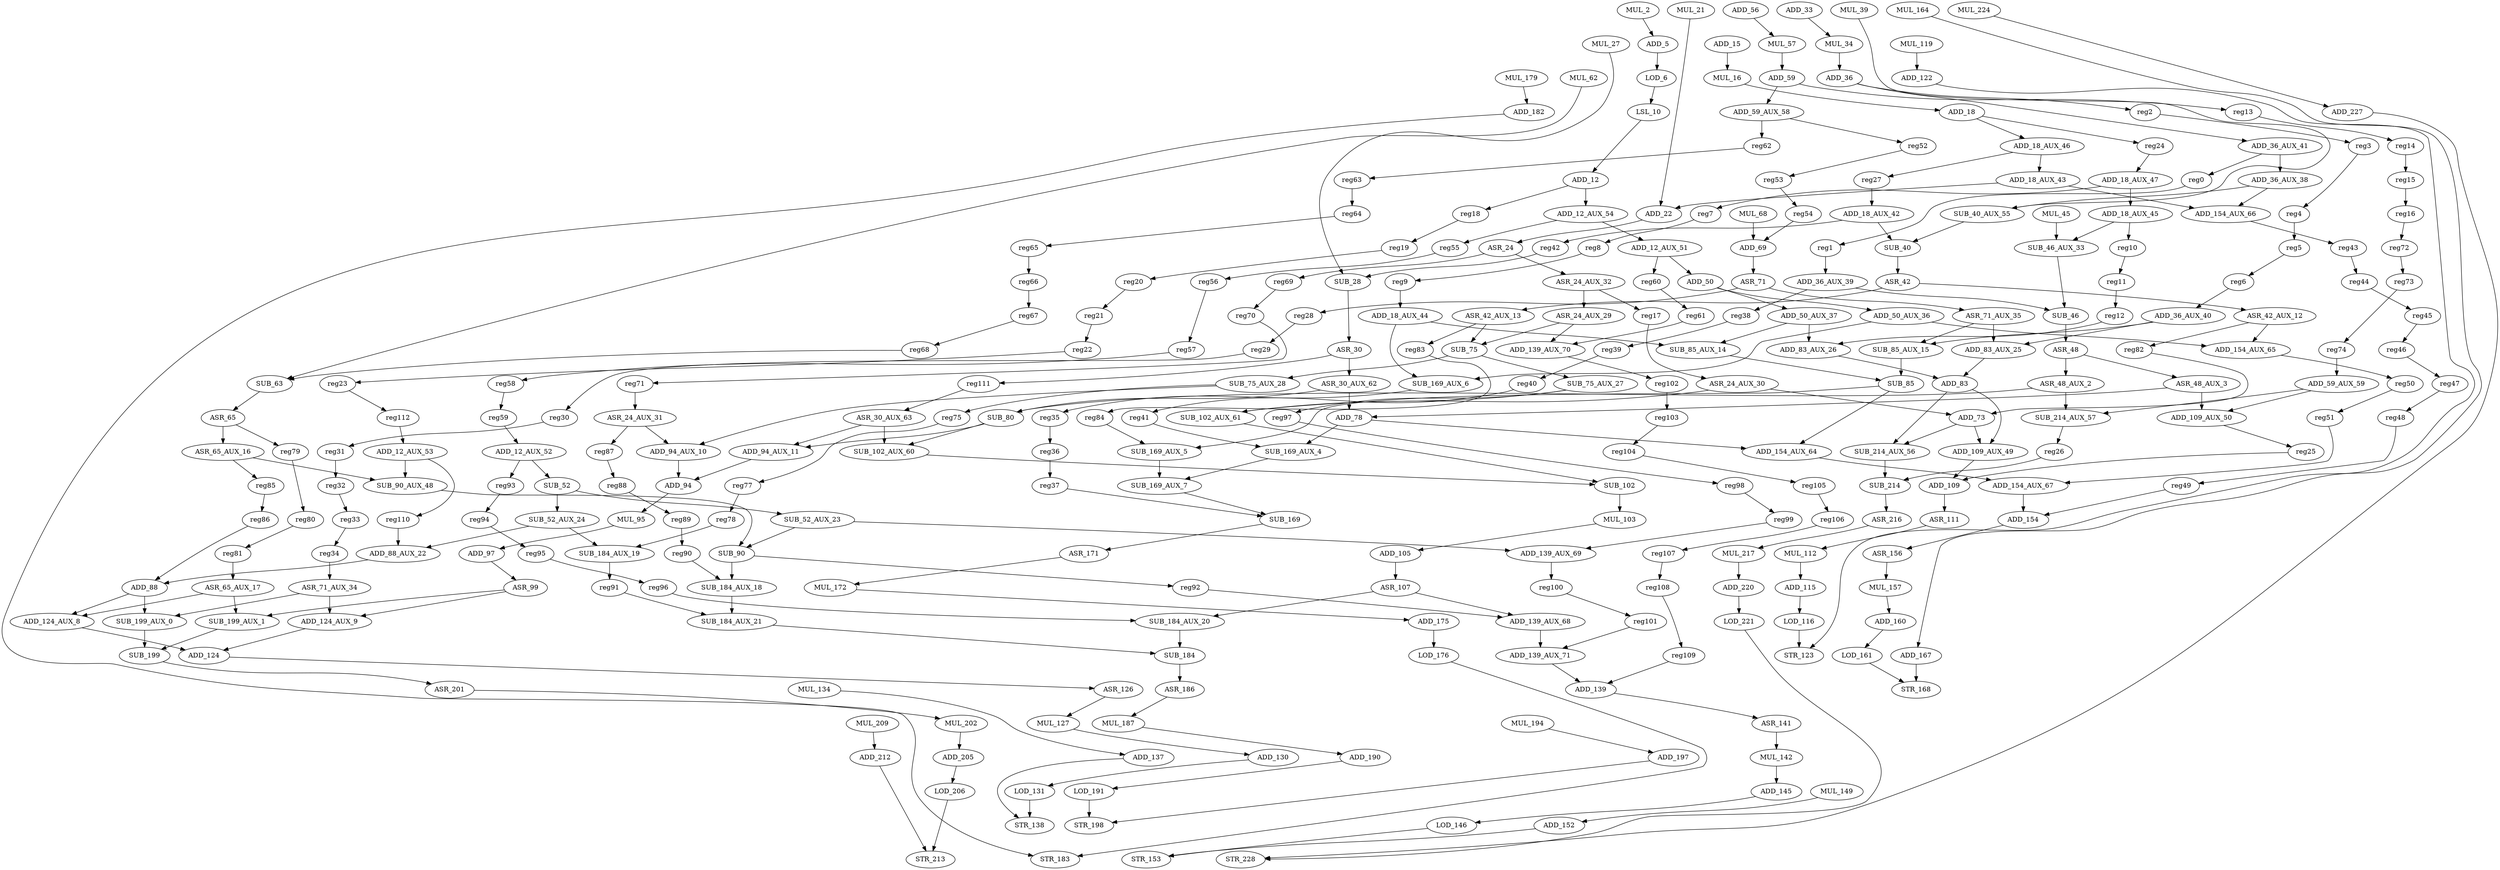 digraph G {
    ADD_167;
    STR_168;
    SUB_169_AUX_7;
    SUB_169;
    ADD_36_AUX_40;
    SUB_85_AUX_15;
    ADD_83_AUX_25;
    SUB_40;
    ASR_42;
    LOD_116;
    STR_123;
    SUB_85;
    ADD_154_AUX_64;
    SUB_169_AUX_5;
    MUL_157;
    ADD_160;
    ASR_216;
    MUL_217;
    SUB_52;
    SUB_52_AUX_24;
    SUB_52_AUX_23;
    ADD_97;
    ASR_99;
    ASR_42_AUX_13;
    ASR_42_AUX_12;
    SUB_75_AUX_28;
    ADD_94_AUX_10;
    reg75;
    ADD_154_AUX_65;
    reg50;
    ADD_139_AUX_71;
    ADD_139;
    SUB_85_AUX_14;
    ASR_65_AUX_17;
    ADD_124_AUX_8;
    SUB_199_AUX_1;
    ADD_137;
    STR_138;
    SUB_184_AUX_20;
    SUB_184;
    ADD_105;
    ASR_107;
    LOD_221;
    STR_228;
    LOD_191;
    STR_198;
    ADD_220;
    ADD_190;
    ADD_78;
    SUB_169_AUX_4;
    ADD_22;
    ASR_24;
    MUL_2;
    ADD_5;
    LOD_206;
    STR_213;
    ADD_15;
    MUL_16;
    ADD_197;
    ASR_48;
    ASR_48_AUX_3;
    ASR_48_AUX_2;
    ADD_88;
    SUB_199_AUX_0;
    ADD_18_AUX_43;
    ADD_154_AUX_66;
    MUL_187;
    SUB_46_AUX_33;
    SUB_46;
    ADD_154_AUX_67;
    SUB_214_AUX_57;
    SUB_80;
    SUB_214_AUX_56;
    SUB_214;
    MUL_179;
    ADD_182;
    MUL_119;
    ADD_122;
    ADD_83;
    ADD_109_AUX_49;
    ADD_18_AUX_45;
    reg10;
    MUL_21;
    ADD_50_AUX_37;
    ADD_83_AUX_26;
    ASR_171;
    ADD_12_AUX_52;
    reg93;
    SUB_102;
    MUL_103;
    ASR_65_AUX_16;
    SUB_90_AUX_48;
    reg85;
    SUB_90;
    SUB_184_AUX_18;
    reg92;
    ADD_50_AUX_36;
    SUB_169_AUX_6;
    MUL_95;
    ADD_73;
    ADD_130;
    LOD_131;
    ASR_156;
    ADD_94_AUX_11;
    ADD_94;
    MUL_62;
    SUB_63;
    ASR_30_AUX_63;
    SUB_102_AUX_60;
    ADD_124_AUX_9;
    ADD_227;
    ADD_36_AUX_39;
    reg38;
    ADD_36_AUX_38;
    SUB_40_AUX_55;
    SUB_199;
    MUL_194;
    MUL_172;
    ADD_175;
    ADD_18;
    ASR_71;
    ASR_71_AUX_35;
    reg28;
    LOD_176;
    ADD_109_AUX_50;
    ADD_59_AUX_59;
    LOD_146;
    STR_153;
    ADD_109;
    SUB_75;
    SUB_75_AUX_27;
    ADD_59;
    reg13;
    ADD_59_AUX_58;
    MUL_164;
    ADD_36;
    reg2;
    ADD_36_AUX_41;
    ADD_18_AUX_42;
    reg42;
    MUL_149;
    ADD_152;
    ADD_145;
    SUB_28;
    ASR_30;
    ADD_56;
    MUL_57;
    ASR_24_AUX_32;
    reg69;
    LOD_161;
    ASR_186;
    ASR_111;
    MUL_112;
    SUB_184_AUX_21;
    ADD_12_AUX_53;
    reg110;
    ADD_154;
    ADD_124;
    ASR_126;
    STR_183;
    ASR_24_AUX_30;
    SUB_102_AUX_61;
    ADD_18_AUX_47;
    reg7;
    ADD_12_AUX_51;
    ADD_50;
    reg60;
    MUL_127;
    ADD_139_AUX_68;
    reg35;
    ASR_30_AUX_62;
    reg111;
    ASR_65;
    ADD_139_AUX_69;
    LOD_6;
    LSL_10;
    ADD_12;
    ADD_12_AUX_54;
    reg18;
    ASR_71_AUX_34;
    reg25;
    reg83;
    reg24;
    ADD_18_AUX_46;
    ADD_88_AUX_22;
    SUB_184_AUX_19;
    MUL_68;
    ADD_69;
    reg17;
    ASR_24_AUX_29;
    reg79;
    MUL_134;
    ADD_115;
    ASR_24_AUX_31;
    reg87;
    ADD_205;
    MUL_39;
    reg100;
    ASR_141;
    MUL_27;
    MUL_34;
    ADD_139_AUX_70;
    reg102;
    ASR_201;
    reg97;
    MUL_202;
    reg27;
    MUL_209;
    ADD_212;
    ADD_33;
    reg52;
    reg62;
    reg43;
    MUL_142;
    ADD_18_AUX_44;
    reg0;
    MUL_224;
    reg55;
    MUL_45;
    reg26;
    reg91;
    reg82;
    reg14;
    reg15;
    reg16;
    reg72;
    reg73;
    reg74;
    reg51;
    reg3;
    reg4;
    reg5;
    reg6;
    reg36;
    reg37;
    reg98;
    reg99;
    reg39;
    reg40;
    reg41;
    reg53;
    reg54;
    reg70;
    reg71;
    reg29;
    reg30;
    reg31;
    reg32;
    reg33;
    reg34;
    reg56;
    reg57;
    reg58;
    reg59;
    reg88;
    reg89;
    reg90;
    reg8;
    reg9;
    reg77;
    reg78;
    reg19;
    reg20;
    reg21;
    reg22;
    reg23;
    reg112;
    reg101;
    reg61;
    reg94;
    reg95;
    reg96;
    reg11;
    reg12;
    reg86;
    reg84;
    reg44;
    reg45;
    reg46;
    reg47;
    reg48;
    reg49;
    reg103;
    reg104;
    reg105;
    reg106;
    reg107;
    reg108;
    reg109;
    reg1;
    reg63;
    reg64;
    reg65;
    reg66;
    reg67;
    reg68;
    reg80;
    reg81;
    ADD_167 -> STR_168 [weight=5];
    SUB_169_AUX_7 -> SUB_169 [weight=0];
    SUB_169 -> ASR_171 [weight=0];
    ADD_36_AUX_40 -> SUB_85_AUX_15 [weight=2];
    ADD_36_AUX_40 -> ADD_83_AUX_25 [weight=0];
    SUB_85_AUX_15 -> SUB_85 [weight=12];
    ADD_83_AUX_25 -> ADD_83 [weight=2];
    SUB_40 -> ASR_42 [weight=8];
    ASR_42 -> ASR_42_AUX_13 [weight=7];
    ASR_42 -> ASR_42_AUX_12 [weight=1];
    LOD_116 -> STR_123 [weight=3];
    SUB_85 -> ADD_154_AUX_64 [weight=0];
    SUB_85 -> SUB_169_AUX_5 [weight=0];
    ADD_154_AUX_64 -> ADD_154_AUX_67 [weight=4];
    SUB_169_AUX_5 -> SUB_169_AUX_7 [weight=4];
    MUL_157 -> ADD_160 [weight=0];
    ADD_160 -> LOD_161 [weight=0];
    ASR_216 -> MUL_217 [weight=0];
    MUL_217 -> ADD_220 [weight=1];
    SUB_52 -> SUB_52_AUX_24 [weight=10];
    SUB_52 -> SUB_52_AUX_23 [weight=6];
    SUB_52_AUX_24 -> ADD_88_AUX_22 [weight=0];
    SUB_52_AUX_24 -> SUB_184_AUX_19 [weight=0];
    SUB_52_AUX_23 -> SUB_90 [weight=0];
    SUB_52_AUX_23 -> ADD_139_AUX_69 [weight=0];
    ADD_97 -> ASR_99 [weight=0];
    ASR_99 -> ADD_124_AUX_9 [weight=0];
    ASR_99 -> SUB_199_AUX_1 [weight=0];
    ASR_42_AUX_13 -> SUB_75 [weight=0];
    ASR_42_AUX_13 -> reg83 [weight=0];
    ASR_42_AUX_12 -> ADD_154_AUX_65 [weight=0];
    ASR_42_AUX_12 -> reg82 [weight=0];
    SUB_75_AUX_28 -> ADD_94_AUX_10 [weight=0];
    SUB_75_AUX_28 -> reg75 [weight=0];
    ADD_94_AUX_10 -> ADD_94 [weight=10];
    reg75 -> reg77 [weight=0];
    ADD_154_AUX_65 -> reg50 [weight=0];
    reg50 -> reg51 [weight=0];
    ADD_139_AUX_71 -> ADD_139 [weight=0];
    ADD_139 -> ASR_141 [weight=0];
    SUB_85_AUX_14 -> SUB_85 [weight=4];
    ASR_65_AUX_17 -> ADD_124_AUX_8 [weight=0];
    ASR_65_AUX_17 -> SUB_199_AUX_1 [weight=0];
    ADD_124_AUX_8 -> ADD_124 [weight=2];
    SUB_199_AUX_1 -> SUB_199 [weight=1];
    ADD_137 -> STR_138 [weight=0];
    SUB_184_AUX_20 -> SUB_184 [weight=1];
    SUB_184 -> ASR_186 [weight=2];
    ADD_105 -> ASR_107 [weight=5];
    ASR_107 -> ADD_139_AUX_68 [weight=0];
    ASR_107 -> SUB_184_AUX_20 [weight=0];
    LOD_221 -> STR_228 [weight=0];
    LOD_191 -> STR_198 [weight=2];
    ADD_220 -> LOD_221 [weight=0];
    ADD_190 -> LOD_191 [weight=0];
    ADD_78 -> SUB_169_AUX_4 [weight=0];
    ADD_78 -> ADD_154_AUX_64 [weight=0];
    SUB_169_AUX_4 -> SUB_169_AUX_7 [weight=0];
    ADD_22 -> ASR_24 [weight=0];
    ASR_24 -> ASR_24_AUX_32 [weight=0];
    ASR_24 -> reg69 [weight=0];
    MUL_2 -> ADD_5 [weight=0];
    ADD_5 -> LOD_6 [weight=0];
    LOD_206 -> STR_213 [weight=0];
    ADD_15 -> MUL_16 [weight=0];
    MUL_16 -> ADD_18 [weight=0];
    ADD_197 -> STR_198 [weight=0];
    ASR_48 -> ASR_48_AUX_3 [weight=0];
    ASR_48 -> ASR_48_AUX_2 [weight=8];
    ASR_48_AUX_3 -> ADD_109_AUX_50 [weight=10];
    ASR_48_AUX_3 -> ADD_78 [weight=0];
    ASR_48_AUX_2 -> SUB_214_AUX_57 [weight=2];
    ASR_48_AUX_2 -> SUB_80 [weight=7];
    ADD_88 -> ADD_124_AUX_8 [weight=2];
    ADD_88 -> SUB_199_AUX_0 [weight=11];
    SUB_199_AUX_0 -> SUB_199 [weight=12];
    ADD_18_AUX_43 -> ADD_154_AUX_66 [weight=5];
    ADD_18_AUX_43 -> ADD_22 [weight=0];
    ADD_154_AUX_66 -> reg43 [weight=0];
    MUL_187 -> ADD_190 [weight=0];
    SUB_46_AUX_33 -> SUB_46 [weight=0];
    SUB_46 -> ASR_48 [weight=0];
    ADD_154_AUX_67 -> ADD_154 [weight=15];
    SUB_214_AUX_57 -> reg26 [weight=2];
    SUB_80 -> SUB_102_AUX_60 [weight=0];
    SUB_80 -> ADD_94_AUX_11 [weight=0];
    SUB_214_AUX_56 -> SUB_214 [weight=7];
    SUB_214 -> ASR_216 [weight=0];
    MUL_179 -> ADD_182 [weight=0];
    ADD_182 -> STR_183 [weight=0];
    MUL_119 -> ADD_122 [weight=0];
    ADD_122 -> STR_123 [weight=0];
    ADD_83 -> SUB_214_AUX_56 [weight=0];
    ADD_83 -> ADD_109_AUX_49 [weight=0];
    ADD_109_AUX_49 -> ADD_109 [weight=0];
    ADD_18_AUX_45 -> SUB_46_AUX_33 [weight=0];
    ADD_18_AUX_45 -> reg10 [weight=0];
    reg10 -> reg11 [weight=0];
    MUL_21 -> ADD_22 [weight=0];
    ADD_50_AUX_37 -> ADD_83_AUX_26 [weight=0];
    ADD_50_AUX_37 -> SUB_85_AUX_14 [weight=0];
    ADD_83_AUX_26 -> ADD_83 [weight=8];
    ASR_171 -> MUL_172 [weight=0];
    ADD_12_AUX_52 -> SUB_52 [weight=0];
    ADD_12_AUX_52 -> reg93 [weight=0];
    reg93 -> reg94 [weight=0];
    SUB_102 -> MUL_103 [weight=9];
    MUL_103 -> ADD_105 [weight=0];
    ASR_65_AUX_16 -> SUB_90_AUX_48 [weight=0];
    ASR_65_AUX_16 -> reg85 [weight=0];
    SUB_90_AUX_48 -> SUB_90 [weight=0];
    reg85 -> reg86 [weight=0];
    SUB_90 -> SUB_184_AUX_18 [weight=4];
    SUB_90 -> reg92 [weight=0];
    SUB_184_AUX_18 -> SUB_184_AUX_21 [weight=5];
    reg92 -> ADD_139_AUX_68 [weight=0];
    ADD_50_AUX_36 -> SUB_169_AUX_6 [weight=0];
    ADD_50_AUX_36 -> ADD_154_AUX_65 [weight=0];
    SUB_169_AUX_6 -> reg35 [weight=1];
    MUL_95 -> ADD_97 [weight=0];
    ADD_73 -> ADD_109_AUX_49 [weight=2];
    ADD_73 -> SUB_214_AUX_56 [weight=0];
    ADD_130 -> LOD_131 [weight=0];
    LOD_131 -> STR_138 [weight=1];
    ASR_156 -> MUL_157 [weight=0];
    ADD_94_AUX_11 -> ADD_94 [weight=8];
    ADD_94 -> MUL_95 [weight=0];
    MUL_62 -> SUB_63 [weight=0];
    SUB_63 -> ASR_65 [weight=0];
    ASR_30_AUX_63 -> SUB_102_AUX_60 [weight=2];
    ASR_30_AUX_63 -> ADD_94_AUX_11 [weight=0];
    SUB_102_AUX_60 -> SUB_102 [weight=0];
    ADD_124_AUX_9 -> ADD_124 [weight=0];
    ADD_227 -> STR_228 [weight=0];
    ADD_36_AUX_39 -> reg38 [weight=0];
    ADD_36_AUX_39 -> SUB_46 [weight=0];
    reg38 -> reg39 [weight=0];
    ADD_36_AUX_38 -> SUB_40_AUX_55 [weight=0];
    ADD_36_AUX_38 -> ADD_154_AUX_66 [weight=0];
    SUB_40_AUX_55 -> SUB_40 [weight=0];
    SUB_199 -> ASR_201 [weight=0];
    MUL_194 -> ADD_197 [weight=0];
    MUL_172 -> ADD_175 [weight=0];
    ADD_175 -> LOD_176 [weight=1];
    ADD_18 -> reg24 [weight=0];
    ADD_18 -> ADD_18_AUX_46 [weight=0];
    ASR_71 -> ASR_71_AUX_35 [weight=3];
    ASR_71 -> reg28 [weight=0];
    ASR_71_AUX_35 -> ADD_83_AUX_25 [weight=4];
    ASR_71_AUX_35 -> SUB_85_AUX_15 [weight=0];
    reg28 -> reg29 [weight=0];
    LOD_176 -> STR_183 [weight=0];
    ADD_109_AUX_50 -> reg25 [weight=0];
    ADD_59_AUX_59 -> ADD_109_AUX_50 [weight=0];
    ADD_59_AUX_59 -> SUB_214_AUX_57 [weight=0];
    LOD_146 -> STR_153 [weight=0];
    ADD_109 -> ASR_111 [weight=3];
    SUB_75 -> SUB_75_AUX_28 [weight=5];
    SUB_75 -> SUB_75_AUX_27 [weight=11];
    SUB_75_AUX_27 -> reg97 [weight=0];
    SUB_75_AUX_27 -> SUB_102_AUX_61 [weight=0];
    ADD_59 -> reg13 [weight=0];
    ADD_59 -> ADD_59_AUX_58 [weight=0];
    reg13 -> reg14 [weight=0];
    ADD_59_AUX_58 -> reg52 [weight=0];
    ADD_59_AUX_58 -> reg62 [weight=5];
    MUL_164 -> ADD_167 [weight=0];
    ADD_36 -> reg2 [weight=0];
    ADD_36 -> ADD_36_AUX_41 [weight=0];
    reg2 -> reg3 [weight=0];
    ADD_36_AUX_41 -> ADD_36_AUX_38 [weight=11];
    ADD_36_AUX_41 -> reg0 [weight=0];
    ADD_18_AUX_42 -> reg42 [weight=0];
    ADD_18_AUX_42 -> SUB_40 [weight=0];
    reg42 -> SUB_28 [weight=0];
    MUL_149 -> ADD_152 [weight=0];
    ADD_152 -> STR_153 [weight=0];
    ADD_145 -> LOD_146 [weight=0];
    SUB_28 -> ASR_30 [weight=0];
    ASR_30 -> ASR_30_AUX_62 [weight=2];
    ASR_30 -> reg111 [weight=0];
    ADD_56 -> MUL_57 [weight=0];
    MUL_57 -> ADD_59 [weight=1];
    ASR_24_AUX_32 -> reg17 [weight=0];
    ASR_24_AUX_32 -> ASR_24_AUX_29 [weight=10];
    reg69 -> reg70 [weight=0];
    LOD_161 -> STR_168 [weight=0];
    ASR_186 -> MUL_187 [weight=0];
    ASR_111 -> MUL_112 [weight=0];
    MUL_112 -> ADD_115 [weight=1];
    SUB_184_AUX_21 -> SUB_184 [weight=0];
    ADD_12_AUX_53 -> SUB_90_AUX_48 [weight=5];
    ADD_12_AUX_53 -> reg110 [weight=0];
    reg110 -> ADD_88_AUX_22 [weight=7];
    ADD_154 -> ASR_156 [weight=0];
    ADD_124 -> ASR_126 [weight=0];
    ASR_126 -> MUL_127 [weight=0];
    ASR_24_AUX_30 -> SUB_102_AUX_61 [weight=10];
    ASR_24_AUX_30 -> ADD_73 [weight=0];
    SUB_102_AUX_61 -> SUB_102 [weight=0];
    ADD_18_AUX_47 -> ADD_18_AUX_45 [weight=12];
    ADD_18_AUX_47 -> reg7 [weight=0];
    reg7 -> reg8 [weight=0];
    ADD_12_AUX_51 -> ADD_50 [weight=1];
    ADD_12_AUX_51 -> reg60 [weight=0];
    ADD_50 -> ADD_50_AUX_37 [weight=1];
    ADD_50 -> ADD_50_AUX_36 [weight=1];
    reg60 -> reg61 [weight=0];
    MUL_127 -> ADD_130 [weight=0];
    ADD_139_AUX_68 -> ADD_139_AUX_71 [weight=11];
    reg35 -> reg36 [weight=3];
    ASR_30_AUX_62 -> ADD_78 [weight=19];
    ASR_30_AUX_62 -> SUB_80 [weight=0];
    reg111 -> ASR_30_AUX_63 [weight=0];
    ASR_65 -> ASR_65_AUX_16 [weight=10];
    ASR_65 -> reg79 [weight=0];
    ADD_139_AUX_69 -> reg100 [weight=7];
    LOD_6 -> LSL_10 [weight=0];
    LSL_10 -> ADD_12 [weight=0];
    ADD_12 -> ADD_12_AUX_54 [weight=1];
    ADD_12 -> reg18 [weight=0];
    ADD_12_AUX_54 -> reg55 [weight=0];
    ADD_12_AUX_54 -> ADD_12_AUX_51 [weight=1];
    reg18 -> reg19 [weight=0];
    ASR_71_AUX_34 -> ADD_124_AUX_9 [weight=15];
    ASR_71_AUX_34 -> SUB_199_AUX_0 [weight=0];
    reg25 -> ADD_109 [weight=0];
    reg83 -> reg84 [weight=0];
    reg24 -> ADD_18_AUX_47 [weight=0];
    ADD_18_AUX_46 -> ADD_18_AUX_43 [weight=0];
    ADD_18_AUX_46 -> reg27 [weight=0];
    ADD_88_AUX_22 -> ADD_88 [weight=0];
    SUB_184_AUX_19 -> reg91 [weight=7];
    MUL_68 -> ADD_69 [weight=1];
    ADD_69 -> ASR_71 [weight=1];
    reg17 -> ASR_24_AUX_30 [weight=0];
    ASR_24_AUX_29 -> SUB_75 [weight=0];
    ASR_24_AUX_29 -> ADD_139_AUX_70 [weight=0];
    reg79 -> reg80 [weight=0];
    MUL_134 -> ADD_137 [weight=0];
    ADD_115 -> LOD_116 [weight=0];
    ASR_24_AUX_31 -> reg87 [weight=0];
    ASR_24_AUX_31 -> ADD_94_AUX_10 [weight=0];
    reg87 -> reg88 [weight=0];
    ADD_205 -> LOD_206 [weight=0];
    MUL_39 -> SUB_40_AUX_55 [weight=0];
    reg100 -> reg101 [weight=0];
    ASR_141 -> MUL_142 [weight=2];
    MUL_27 -> SUB_28 [weight=0];
    MUL_34 -> ADD_36 [weight=0];
    ADD_139_AUX_70 -> reg102 [weight=0];
    reg102 -> reg103 [weight=2];
    ASR_201 -> MUL_202 [weight=0];
    reg97 -> reg98 [weight=0];
    MUL_202 -> ADD_205 [weight=0];
    reg27 -> ADD_18_AUX_42 [weight=3];
    MUL_209 -> ADD_212 [weight=0];
    ADD_212 -> STR_213 [weight=0];
    ADD_33 -> MUL_34 [weight=0];
    reg52 -> reg53 [weight=0];
    reg62 -> reg63 [weight=0];
    reg43 -> reg44 [weight=0];
    MUL_142 -> ADD_145 [weight=1];
    ADD_18_AUX_44 -> SUB_85_AUX_14 [weight=0];
    ADD_18_AUX_44 -> SUB_169_AUX_6 [weight=0];
    reg0 -> reg1 [weight=0];
    MUL_224 -> ADD_227 [weight=0];
    reg55 -> reg56 [weight=0];
    MUL_45 -> SUB_46_AUX_33 [weight=4];
    reg26 -> SUB_214 [weight=3];
    reg91 -> SUB_184_AUX_21 [weight=0];
    reg82 -> ADD_73 [weight=0];
    reg14 -> reg15 [weight=0];
    reg15 -> reg16 [weight=0];
    reg16 -> reg72 [weight=0];
    reg72 -> reg73 [weight=0];
    reg73 -> reg74 [weight=0];
    reg74 -> ADD_59_AUX_59 [weight=2];
    reg51 -> ADD_154_AUX_67 [weight=0];
    reg3 -> reg4 [weight=0];
    reg4 -> reg5 [weight=2];
    reg5 -> reg6 [weight=1];
    reg6 -> ADD_36_AUX_40 [weight=1];
    reg36 -> reg37 [weight=2];
    reg37 -> SUB_169 [weight=0];
    reg98 -> reg99 [weight=0];
    reg99 -> ADD_139_AUX_69 [weight=0];
    reg39 -> reg40 [weight=0];
    reg40 -> reg41 [weight=0];
    reg41 -> SUB_169_AUX_4 [weight=0];
    reg53 -> reg54 [weight=0];
    reg54 -> ADD_69 [weight=0];
    reg70 -> reg71 [weight=0];
    reg71 -> ASR_24_AUX_31 [weight=7];
    reg29 -> reg30 [weight=0];
    reg30 -> reg31 [weight=0];
    reg31 -> reg32 [weight=0];
    reg32 -> reg33 [weight=0];
    reg33 -> reg34 [weight=0];
    reg34 -> ASR_71_AUX_34 [weight=1];
    reg56 -> reg57 [weight=0];
    reg57 -> reg58 [weight=0];
    reg58 -> reg59 [weight=0];
    reg59 -> ADD_12_AUX_52 [weight=0];
    reg88 -> reg89 [weight=0];
    reg89 -> reg90 [weight=0];
    reg90 -> SUB_184_AUX_18 [weight=0];
    reg8 -> reg9 [weight=0];
    reg9 -> ADD_18_AUX_44 [weight=14];
    reg77 -> reg78 [weight=0];
    reg78 -> SUB_184_AUX_19 [weight=0];
    reg19 -> reg20 [weight=0];
    reg20 -> reg21 [weight=0];
    reg21 -> reg22 [weight=0];
    reg22 -> reg23 [weight=0];
    reg23 -> reg112 [weight=0];
    reg112 -> ADD_12_AUX_53 [weight=0];
    reg101 -> ADD_139_AUX_71 [weight=0];
    reg61 -> ADD_139_AUX_70 [weight=0];
    reg94 -> reg95 [weight=0];
    reg95 -> reg96 [weight=0];
    reg96 -> SUB_184_AUX_20 [weight=0];
    reg11 -> reg12 [weight=0];
    reg12 -> ADD_83_AUX_26 [weight=0];
    reg86 -> ADD_88 [weight=0];
    reg84 -> SUB_169_AUX_5 [weight=0];
    reg44 -> reg45 [weight=0];
    reg45 -> reg46 [weight=0];
    reg46 -> reg47 [weight=0];
    reg47 -> reg48 [weight=0];
    reg48 -> reg49 [weight=0];
    reg49 -> ADD_154 [weight=0];
    reg103 -> reg104 [weight=0];
    reg104 -> reg105 [weight=0];
    reg105 -> reg106 [weight=0];
    reg106 -> reg107 [weight=0];
    reg107 -> reg108 [weight=0];
    reg108 -> reg109 [weight=0];
    reg109 -> ADD_139 [weight=0];
    reg1 -> ADD_36_AUX_39 [weight=2];
    reg63 -> reg64 [weight=2];
    reg64 -> reg65 [weight=0];
    reg65 -> reg66 [weight=1];
    reg66 -> reg67 [weight=1];
    reg67 -> reg68 [weight=0];
    reg68 -> SUB_63 [weight=0];
    reg80 -> reg81 [weight=0];
    reg81 -> ASR_65_AUX_17 [weight=2];
}
